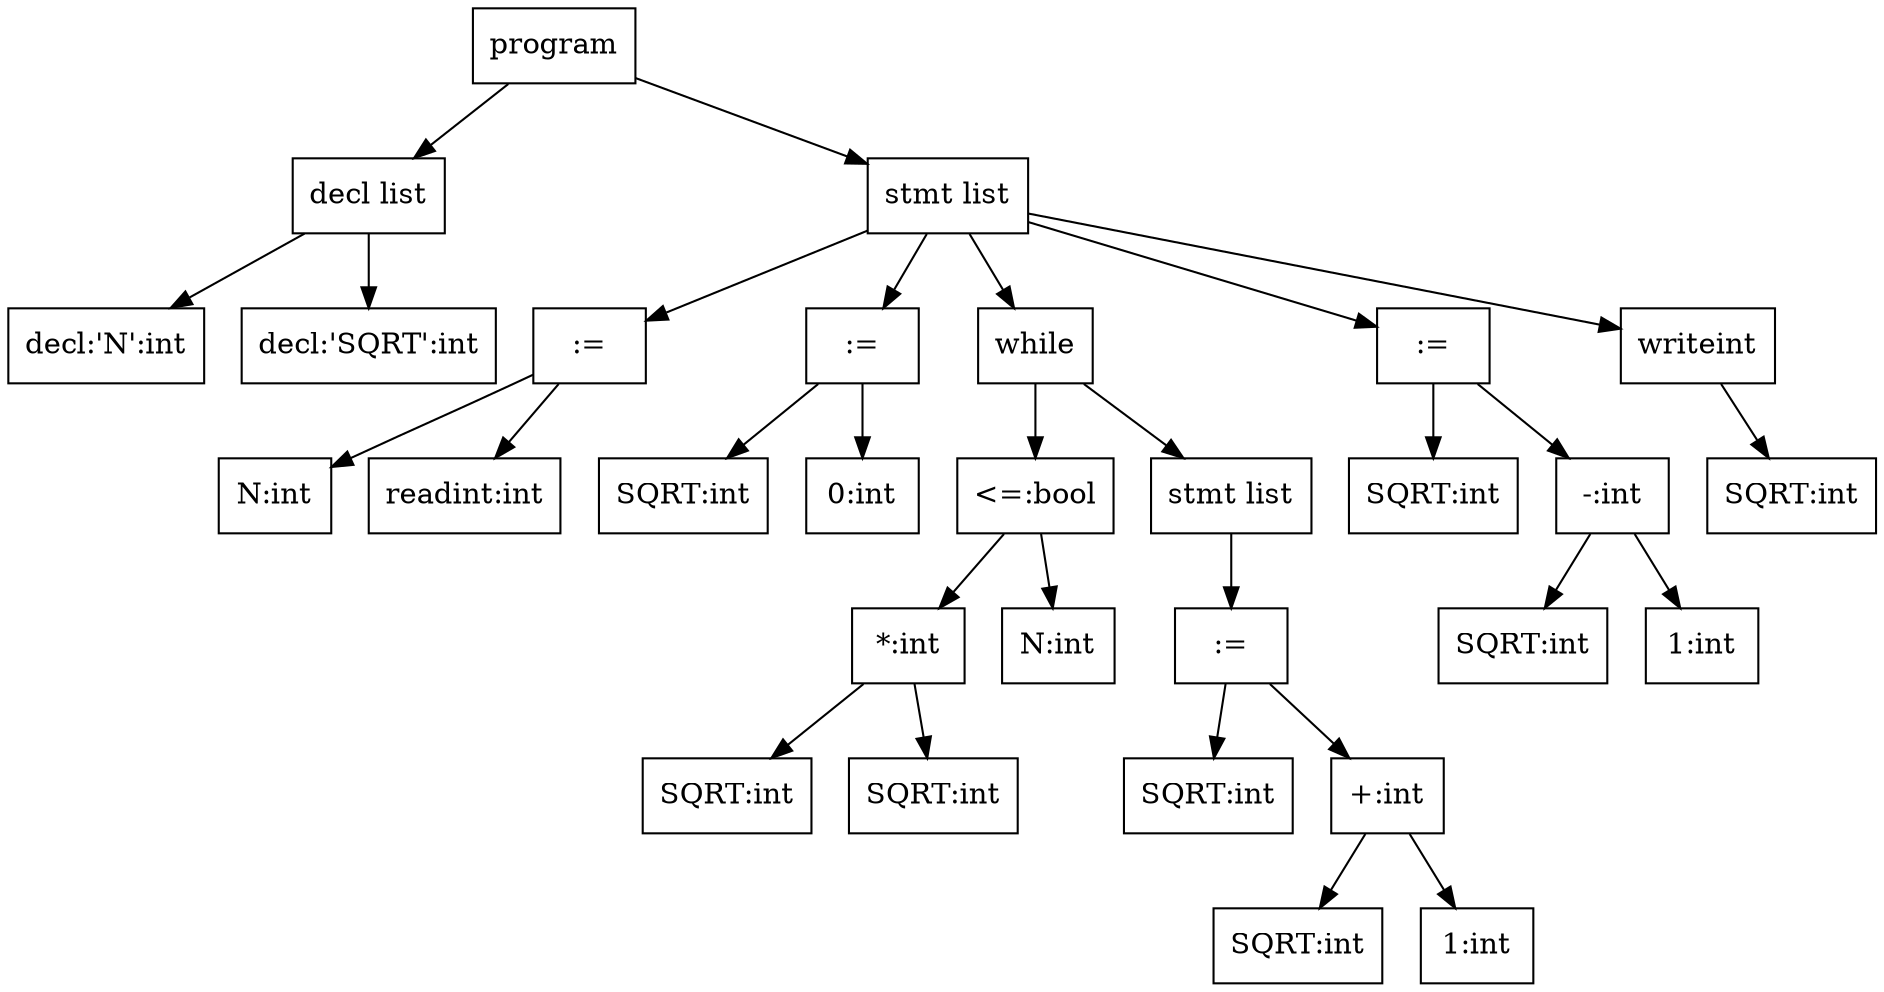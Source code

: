digraph tl12Ast {
  ordering=out;
  node [shape = box, style = filled, fillcolor="white"];
  n1 [label="program",shape=box]
  n2 [label="decl list",shape=box]
  n1 -> n2
  n3 [label="decl:'N':int",shape=box]
  n2 -> n3
  n5 [label="decl:'SQRT':int",shape=box]
  n2 -> n5
  n7 [label="stmt list",shape=box]
  n1 -> n7
  n8 [label=":=",shape=box]
  n7 -> n8
  n9 [label="N:int",shape=box]
  n8 -> n9
  n4 [label="readint:int",shape=box]  
  n8 -> n4
  n10 [label=":=",shape=box]
  n7 -> n10
  n11 [label="SQRT:int",shape=box]
  n10 -> n11
  n12 [label="0:int",shape=box]
  n10 -> n12
  n13 [label="while",shape=box]
  n7 -> n13
  n14 [label="<=:bool",shape=box]
  n13 -> n14
  n15 [label="*:int",shape=box]
  n14 -> n15
  n16 [label="SQRT:int",shape=box]
  n15 -> n16
  n17 [label="SQRT:int",shape=box]
  n15 -> n17
  n18 [label="N:int",shape=box]
  n14 -> n18
  n19 [label="stmt list",shape=box]
  n13 -> n19
  n20 [label=":=",shape=box]
  n19 -> n20
  n21 [label="SQRT:int",shape=box]
  n20 -> n21
  n22 [label="+:int",shape=box]
  n20 -> n22
  n23 [label="SQRT:int",shape=box]
  n22 -> n23
  n24 [label="1:int",shape=box]
  n22 -> n24
  n25 [label=":=",shape=box]
  n7 -> n25
  n26 [label="SQRT:int",shape=box]
  n25 -> n26
  n27 [label="-:int",shape=box]
  n25 -> n27
  n28 [label="SQRT:int",shape=box]
  n27 -> n28
  n29 [label="1:int",shape=box]
  n27 -> n29
  n30 [label="writeint",shape=box]
  n7 -> n30
  n31 [label="SQRT:int",shape=box]
  n30 -> n31
}
